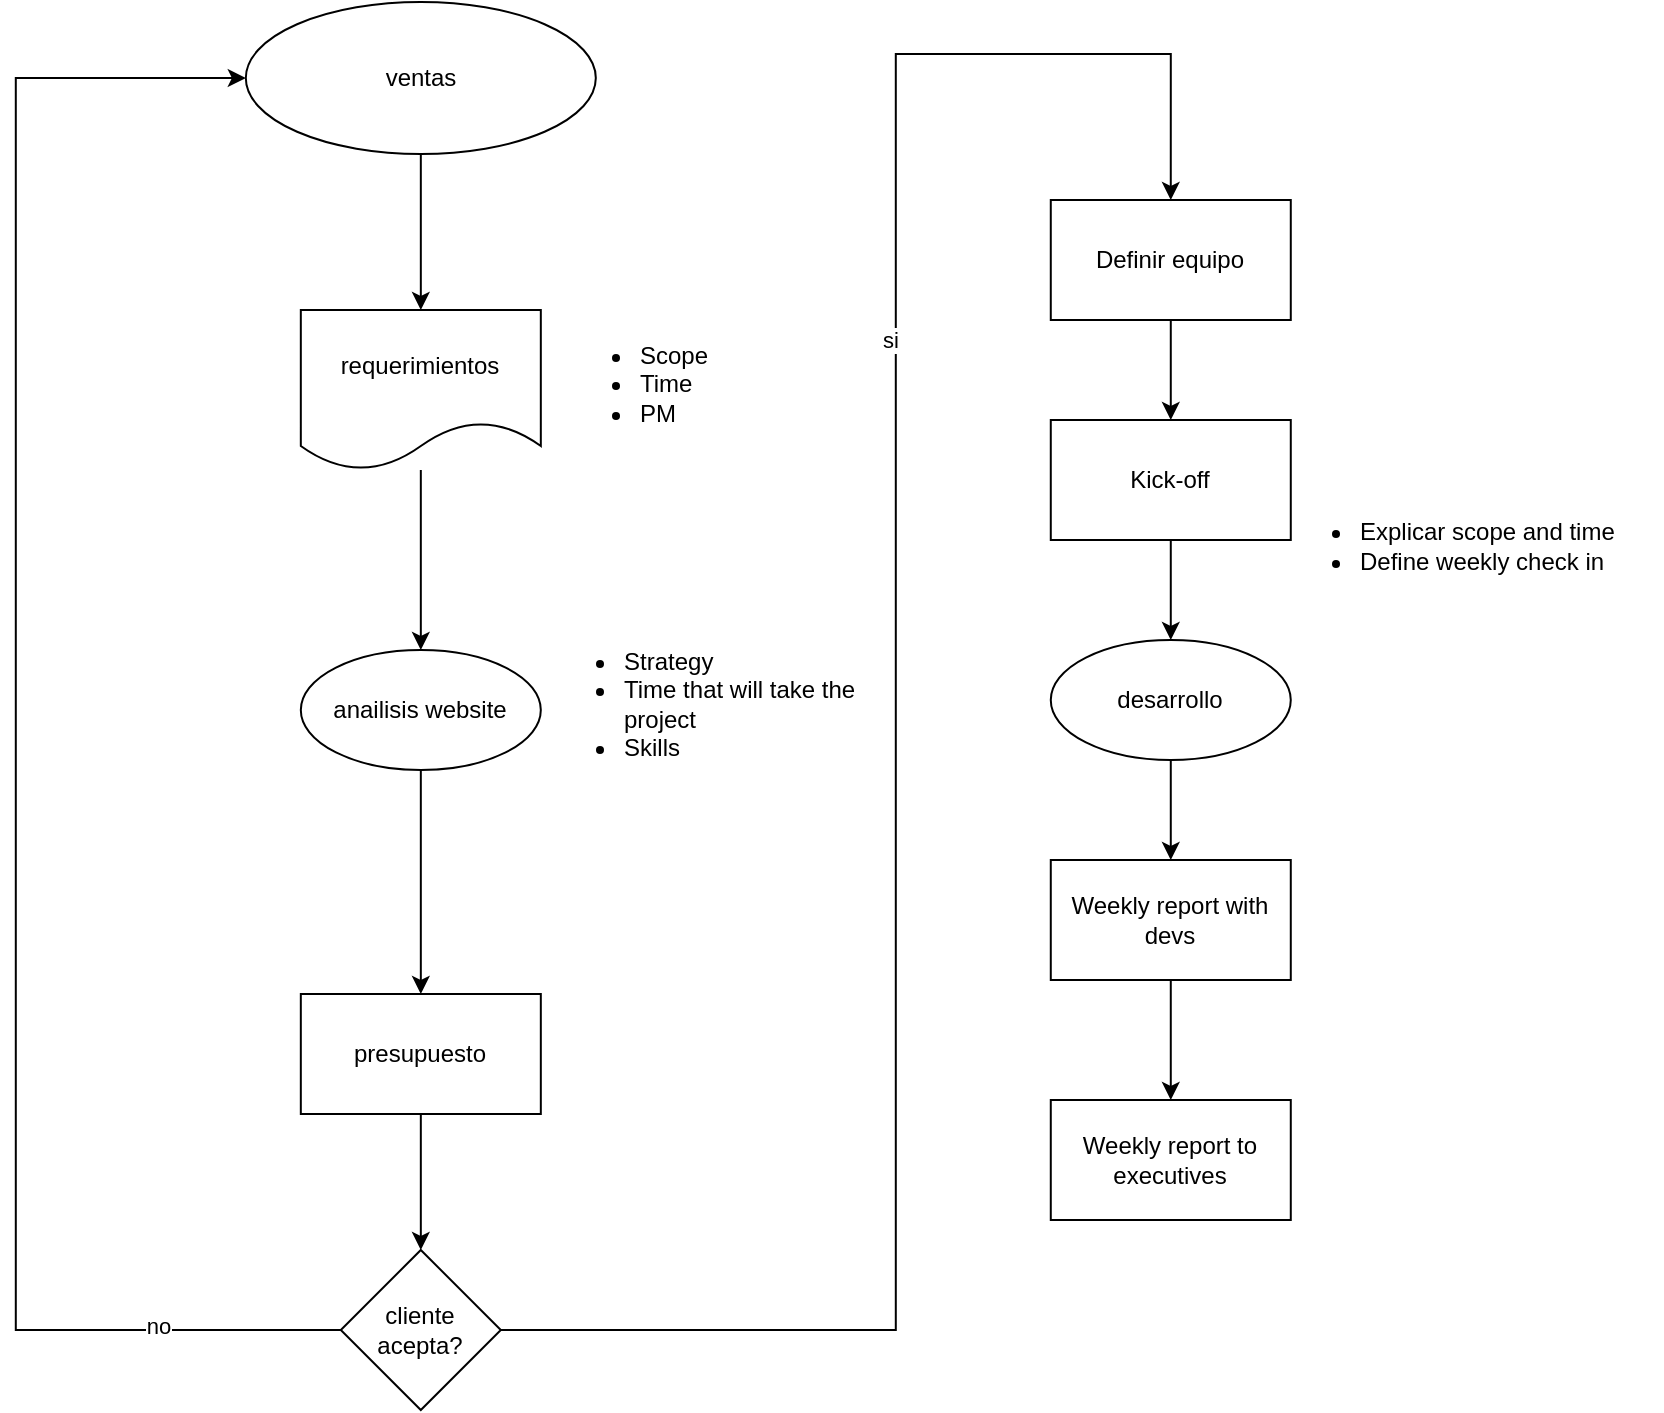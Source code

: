 <mxfile version="20.3.0" type="github">
  <diagram id="Aw9Ymoj5DNrL_Ec5HUyb" name="Página-1">
    <mxGraphModel dx="5893" dy="275" grid="1" gridSize="10" guides="1" tooltips="1" connect="1" arrows="1" fold="1" page="1" pageScale="1" pageWidth="827" pageHeight="1169" math="0" shadow="0">
      <root>
        <mxCell id="0" />
        <mxCell id="1" parent="0" />
        <mxCell id="ISxSuq4Tm13I2BkVsBy9-1" value="" style="edgeStyle=orthogonalEdgeStyle;rounded=0;orthogonalLoop=1;jettySize=auto;html=1;" edge="1" parent="1" source="ISxSuq4Tm13I2BkVsBy9-2" target="ISxSuq4Tm13I2BkVsBy9-4">
          <mxGeometry relative="1" as="geometry" />
        </mxCell>
        <mxCell id="ISxSuq4Tm13I2BkVsBy9-2" value="ventas" style="ellipse;whiteSpace=wrap;html=1;" vertex="1" parent="1">
          <mxGeometry x="-2763.09" y="1349" width="175" height="76" as="geometry" />
        </mxCell>
        <mxCell id="ISxSuq4Tm13I2BkVsBy9-3" value="" style="edgeStyle=orthogonalEdgeStyle;rounded=0;orthogonalLoop=1;jettySize=auto;html=1;" edge="1" parent="1" source="ISxSuq4Tm13I2BkVsBy9-4" target="ISxSuq4Tm13I2BkVsBy9-6">
          <mxGeometry relative="1" as="geometry" />
        </mxCell>
        <mxCell id="ISxSuq4Tm13I2BkVsBy9-4" value="requerimientos" style="shape=document;whiteSpace=wrap;html=1;boundedLbl=1;" vertex="1" parent="1">
          <mxGeometry x="-2735.59" y="1503" width="120" height="80" as="geometry" />
        </mxCell>
        <mxCell id="ISxSuq4Tm13I2BkVsBy9-5" style="edgeStyle=orthogonalEdgeStyle;rounded=0;orthogonalLoop=1;jettySize=auto;html=1;entryX=0.5;entryY=0;entryDx=0;entryDy=0;" edge="1" parent="1" source="ISxSuq4Tm13I2BkVsBy9-6" target="ISxSuq4Tm13I2BkVsBy9-8">
          <mxGeometry relative="1" as="geometry" />
        </mxCell>
        <mxCell id="ISxSuq4Tm13I2BkVsBy9-6" value="anailisis website" style="ellipse;whiteSpace=wrap;html=1;" vertex="1" parent="1">
          <mxGeometry x="-2735.59" y="1673" width="120" height="60" as="geometry" />
        </mxCell>
        <mxCell id="ISxSuq4Tm13I2BkVsBy9-7" style="edgeStyle=orthogonalEdgeStyle;rounded=0;orthogonalLoop=1;jettySize=auto;html=1;entryX=0.5;entryY=0;entryDx=0;entryDy=0;" edge="1" parent="1" source="ISxSuq4Tm13I2BkVsBy9-8" target="ISxSuq4Tm13I2BkVsBy9-13">
          <mxGeometry relative="1" as="geometry" />
        </mxCell>
        <mxCell id="ISxSuq4Tm13I2BkVsBy9-8" value="presupuesto" style="whiteSpace=wrap;html=1;" vertex="1" parent="1">
          <mxGeometry x="-2735.59" y="1845" width="120" height="60" as="geometry" />
        </mxCell>
        <mxCell id="ISxSuq4Tm13I2BkVsBy9-9" style="edgeStyle=orthogonalEdgeStyle;rounded=0;orthogonalLoop=1;jettySize=auto;html=1;entryX=0.5;entryY=0;entryDx=0;entryDy=0;" edge="1" parent="1" source="ISxSuq4Tm13I2BkVsBy9-13" target="ISxSuq4Tm13I2BkVsBy9-19">
          <mxGeometry relative="1" as="geometry">
            <mxPoint x="-2675.59" y="2135" as="targetPoint" />
            <Array as="points">
              <mxPoint x="-2438.09" y="2013" />
              <mxPoint x="-2438.09" y="1375" />
              <mxPoint x="-2300.09" y="1375" />
            </Array>
          </mxGeometry>
        </mxCell>
        <mxCell id="ISxSuq4Tm13I2BkVsBy9-10" value="si" style="edgeLabel;html=1;align=center;verticalAlign=middle;resizable=0;points=[];" vertex="1" connectable="0" parent="ISxSuq4Tm13I2BkVsBy9-9">
          <mxGeometry x="0.324" y="3" relative="1" as="geometry">
            <mxPoint as="offset" />
          </mxGeometry>
        </mxCell>
        <mxCell id="ISxSuq4Tm13I2BkVsBy9-11" style="edgeStyle=orthogonalEdgeStyle;rounded=0;orthogonalLoop=1;jettySize=auto;html=1;entryX=0;entryY=0.5;entryDx=0;entryDy=0;" edge="1" parent="1" source="ISxSuq4Tm13I2BkVsBy9-13" target="ISxSuq4Tm13I2BkVsBy9-2">
          <mxGeometry relative="1" as="geometry">
            <Array as="points">
              <mxPoint x="-2878.09" y="2013" />
              <mxPoint x="-2878.09" y="1387" />
            </Array>
          </mxGeometry>
        </mxCell>
        <mxCell id="ISxSuq4Tm13I2BkVsBy9-12" value="no" style="edgeLabel;html=1;align=center;verticalAlign=middle;resizable=0;points=[];" vertex="1" connectable="0" parent="ISxSuq4Tm13I2BkVsBy9-11">
          <mxGeometry x="-0.797" y="-2" relative="1" as="geometry">
            <mxPoint as="offset" />
          </mxGeometry>
        </mxCell>
        <mxCell id="ISxSuq4Tm13I2BkVsBy9-13" value="cliente acepta?" style="rhombus;whiteSpace=wrap;html=1;" vertex="1" parent="1">
          <mxGeometry x="-2715.59" y="1973" width="80" height="80" as="geometry" />
        </mxCell>
        <mxCell id="ISxSuq4Tm13I2BkVsBy9-14" style="edgeStyle=orthogonalEdgeStyle;rounded=0;orthogonalLoop=1;jettySize=auto;html=1;entryX=0.5;entryY=0;entryDx=0;entryDy=0;" edge="1" parent="1" source="ISxSuq4Tm13I2BkVsBy9-15" target="ISxSuq4Tm13I2BkVsBy9-23">
          <mxGeometry relative="1" as="geometry" />
        </mxCell>
        <mxCell id="ISxSuq4Tm13I2BkVsBy9-15" value="desarrollo" style="ellipse;whiteSpace=wrap;html=1;" vertex="1" parent="1">
          <mxGeometry x="-2360.61" y="1668" width="120" height="60" as="geometry" />
        </mxCell>
        <mxCell id="ISxSuq4Tm13I2BkVsBy9-16" value="&lt;ul&gt;&lt;li&gt;Scope&lt;/li&gt;&lt;li&gt;&lt;span style=&quot;background-color: initial;&quot;&gt;Time&lt;/span&gt;&lt;/li&gt;&lt;li&gt;PM&lt;/li&gt;&lt;/ul&gt;" style="text;strokeColor=none;fillColor=none;html=1;whiteSpace=wrap;verticalAlign=middle;overflow=hidden;" vertex="1" parent="1">
          <mxGeometry x="-2608.09" y="1495" width="170" height="90" as="geometry" />
        </mxCell>
        <mxCell id="ISxSuq4Tm13I2BkVsBy9-17" value="&lt;ul&gt;&lt;li&gt;&lt;span style=&quot;background-color: initial;&quot;&gt;Strategy&lt;/span&gt;&lt;/li&gt;&lt;li&gt;&lt;span style=&quot;background-color: initial;&quot;&gt;Time that will take the project&lt;/span&gt;&lt;br&gt;&lt;/li&gt;&lt;li&gt;Skills&lt;/li&gt;&lt;/ul&gt;" style="text;strokeColor=none;fillColor=none;html=1;whiteSpace=wrap;verticalAlign=middle;overflow=hidden;" vertex="1" parent="1">
          <mxGeometry x="-2615.59" y="1655" width="170" height="90" as="geometry" />
        </mxCell>
        <mxCell id="ISxSuq4Tm13I2BkVsBy9-18" value="" style="edgeStyle=orthogonalEdgeStyle;rounded=0;orthogonalLoop=1;jettySize=auto;html=1;" edge="1" parent="1" source="ISxSuq4Tm13I2BkVsBy9-19" target="ISxSuq4Tm13I2BkVsBy9-21">
          <mxGeometry relative="1" as="geometry" />
        </mxCell>
        <mxCell id="ISxSuq4Tm13I2BkVsBy9-19" value="Definir equipo" style="whiteSpace=wrap;html=1;" vertex="1" parent="1">
          <mxGeometry x="-2360.61" y="1448" width="120" height="60" as="geometry" />
        </mxCell>
        <mxCell id="ISxSuq4Tm13I2BkVsBy9-20" style="edgeStyle=orthogonalEdgeStyle;rounded=0;orthogonalLoop=1;jettySize=auto;html=1;entryX=0.5;entryY=0;entryDx=0;entryDy=0;" edge="1" parent="1" source="ISxSuq4Tm13I2BkVsBy9-21" target="ISxSuq4Tm13I2BkVsBy9-15">
          <mxGeometry relative="1" as="geometry" />
        </mxCell>
        <mxCell id="ISxSuq4Tm13I2BkVsBy9-21" value="Kick-off" style="whiteSpace=wrap;html=1;" vertex="1" parent="1">
          <mxGeometry x="-2360.61" y="1558" width="120" height="60" as="geometry" />
        </mxCell>
        <mxCell id="ISxSuq4Tm13I2BkVsBy9-22" value="" style="edgeStyle=orthogonalEdgeStyle;rounded=0;orthogonalLoop=1;jettySize=auto;html=1;" edge="1" parent="1" source="ISxSuq4Tm13I2BkVsBy9-23" target="ISxSuq4Tm13I2BkVsBy9-24">
          <mxGeometry relative="1" as="geometry" />
        </mxCell>
        <mxCell id="ISxSuq4Tm13I2BkVsBy9-23" value="Weekly report with devs" style="whiteSpace=wrap;html=1;" vertex="1" parent="1">
          <mxGeometry x="-2360.61" y="1778" width="120" height="60" as="geometry" />
        </mxCell>
        <mxCell id="ISxSuq4Tm13I2BkVsBy9-24" value="Weekly report to executives" style="whiteSpace=wrap;html=1;" vertex="1" parent="1">
          <mxGeometry x="-2360.61" y="1898" width="120" height="60" as="geometry" />
        </mxCell>
        <mxCell id="ISxSuq4Tm13I2BkVsBy9-25" value="&lt;ul&gt;&lt;li&gt;Explicar scope and time&lt;/li&gt;&lt;li&gt;Define weekly check in&lt;/li&gt;&lt;/ul&gt;" style="text;strokeColor=none;fillColor=none;html=1;whiteSpace=wrap;verticalAlign=middle;overflow=hidden;" vertex="1" parent="1">
          <mxGeometry x="-2247.58" y="1581" width="192" height="80" as="geometry" />
        </mxCell>
      </root>
    </mxGraphModel>
  </diagram>
</mxfile>
